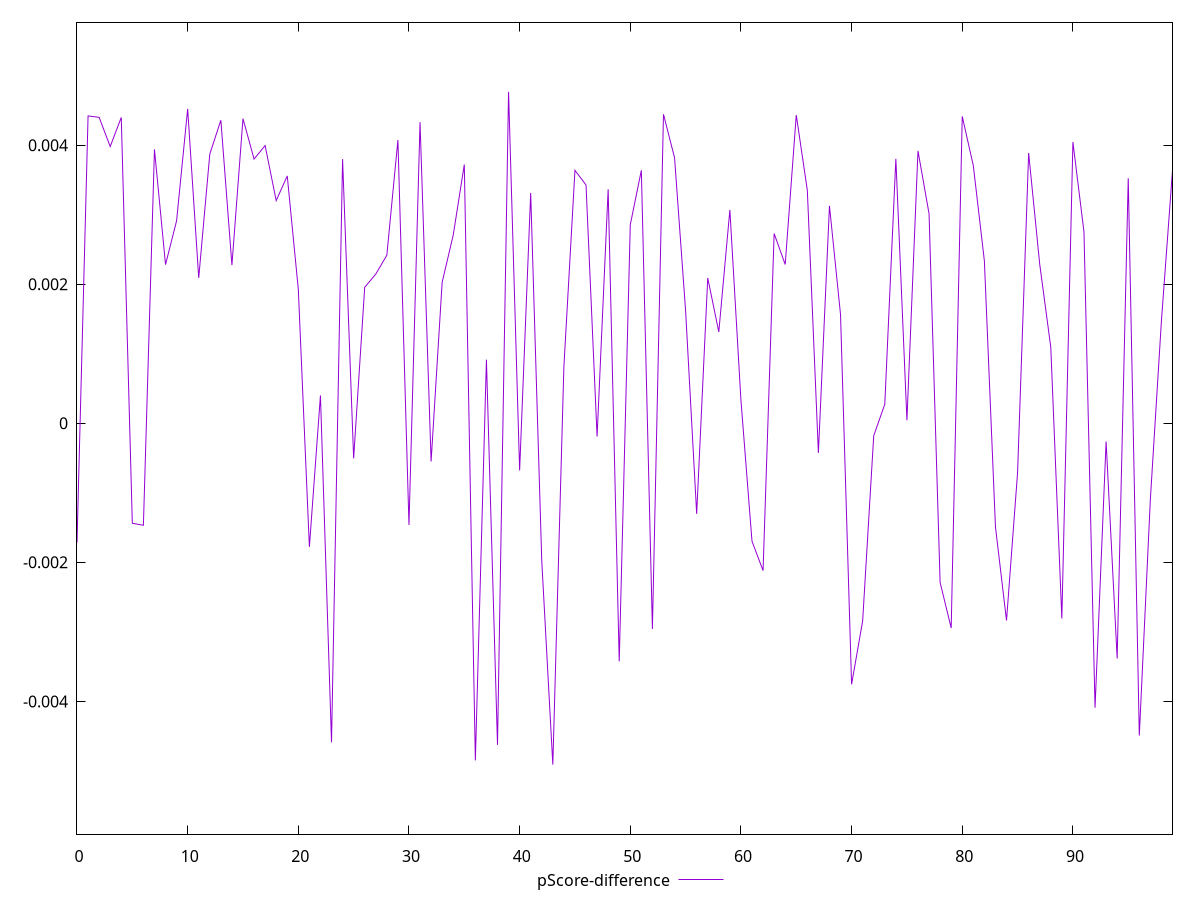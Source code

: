 reset

$pScoreDifference <<EOF
0 -0.0017163374237946227
1 0.0044204454515569536
2 0.0044002437833285946
3 0.003979809966498937
4 0.004399333351576162
5 -0.0014379511449744697
6 -0.0014664127701242702
7 0.003939074138219811
8 0.002282543277762561
9 0.002912224141450648
10 0.004521440543276967
11 0.0020909419721498734
12 0.0038709798170681875
13 0.0043585864241051375
14 0.0022754728639999833
15 0.004381420167769323
16 0.003800029786850234
17 0.0039942880317849205
18 0.0032026144312422566
19 0.003557207271829732
20 0.0019270801522853764
21 -0.00177802500941604
22 0.0004001853767034991
23 -0.004588465385186091
24 0.0038000805144692285
25 -0.0005036483577485207
26 0.0019562651207379878
27 0.002146121940499679
28 0.0024175194623569096
29 0.0040735914690819275
30 -0.0014619617034512533
31 0.004331424103724557
32 -0.0005494080629218079
33 0.0020291720379210787
34 0.002707057285598724
35 0.0037210286694657757
36 -0.004847980955183129
37 0.0009146462348582629
38 -0.0046246281336636
39 0.004767045958716132
40 -0.0006781421963439893
41 0.0033122947179118345
42 -0.0019765681812694558
43 -0.004908392368326742
44 0.0008138205804899545
45 0.0036378757225752345
46 0.003427085827371834
47 -0.0001898294681148549
48 0.0033651445136865243
49 -0.003423827098945398
50 0.002855867202363749
51 0.0036383846881190562
52 -0.002957736424193058
53 0.004443631145900739
54 0.0038194650248770667
55 0.0016173793027167704
56 -0.0013023814097278263
57 0.0020899628235427903
58 0.001313775250810001
59 0.00306876712015558
60 0.00033248796343343656
61 -0.0016964021816229247
62 -0.002118647324769851
63 0.0027286821130579897
64 0.002283779691702126
65 0.004433260306294651
66 0.0033514832804977246
67 -0.00042559395201602346
68 0.003126778564860766
69 0.0015638977669198972
70 -0.00375415877238372
71 -0.0028407086818661442
72 -0.0001790587126321297
73 0.0002745079517567639
74 0.003803969440336452
75 0.00004360827803862044
76 0.003917595378751804
77 0.0030142739191276746
78 -0.0022881769752066683
79 -0.002944575563608165
80 0.004413620235839799
81 0.003705389870946707
82 0.002336354267649221
83 -0.0014875947282365631
84 -0.0028359381666883676
85 -0.0007102121451183496
86 0.0038871524314494366
87 0.0022884478000043673
88 0.0010948440386078229
89 -0.002807750904210149
90 0.004044624658237295
91 0.002753300397418057
92 -0.0040905780836894
93 -0.0002617272794157577
94 -0.0033823209672253496
95 0.003524928904197644
96 -0.004490795759982569
97 -0.0010921557498534407
98 0.0014727254430845216
99 0.003636347339747048
EOF

set key outside below
set xrange [0:99]
set yrange [-0.005908392368326742:0.005767045958716132]
set trange [-0.005908392368326742:0.005767045958716132]
set terminal svg size 640, 500 enhanced background rgb 'white'
set output "reports/report_00033_2021-03-01T14-23-16.841Z/speed-index/samples/astro-inner/pScore-difference/values.svg"

plot $pScoreDifference title "pScore-difference" with line

reset

